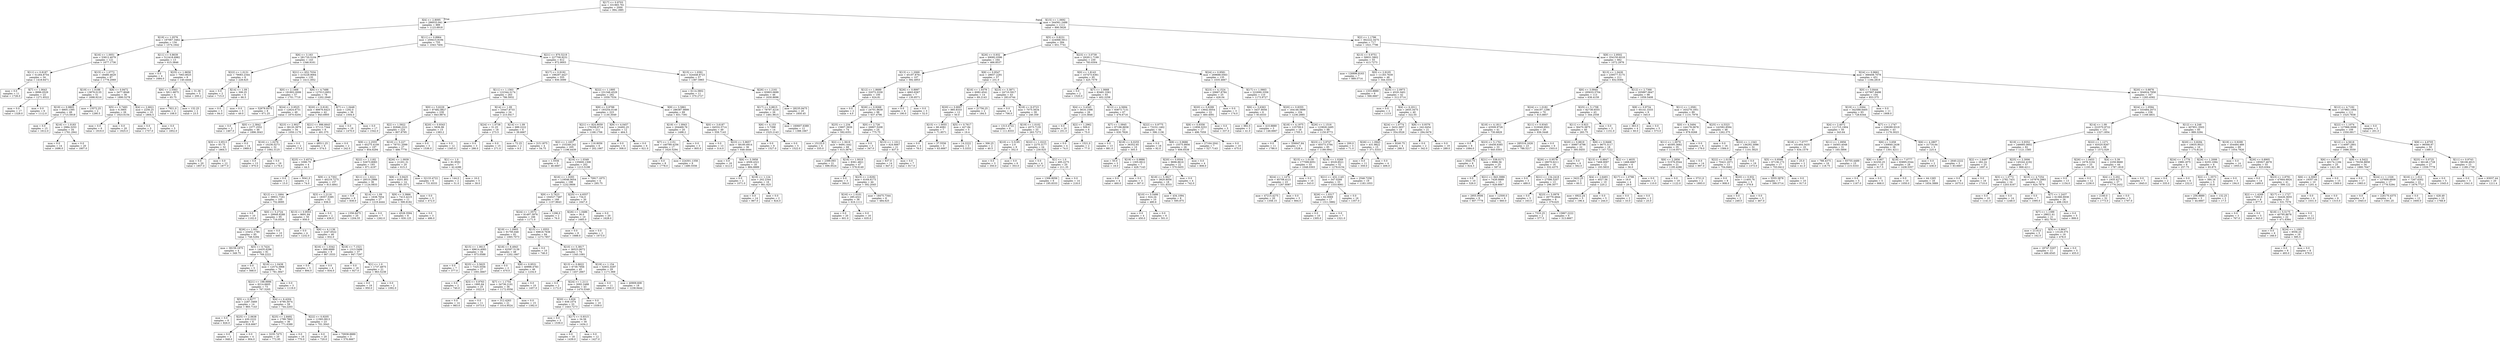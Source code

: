 digraph Tree {
node [shape=box] ;
0 [label="X[17] <= 0.9703\nmse = 331965.761\nsamples = 2000\nvalue = 994.1885"] ;
1 [label="X[4] <= 2.8095\nmse = 286033.941\nsamples = 889\nvalue = 1123.6918"] ;
0 -> 1 [labeldistance=2.5, labelangle=45, headlabel="True"] ;
2 [label="X[19] <= 1.0576\nmse = 197067.3462\nsamples = 134\nvalue = 1574.1642"] ;
1 -> 2 ;
3 [label="X[16] <= 1.0051\nmse = 53812.4079\nsamples = 121\nvalue = 1677.1736"] ;
2 -> 3 ;
4 [label="X[11] <= 0.8187\nmse = 51264.8754\nsamples = 34\nvalue = 1418.6471"] ;
3 -> 4 ;
5 [label="mse = 0.0\nsamples = 11\nvalue = 1726.0"] ;
4 -> 5 ;
6 [label="X[7] <= 1.0643\nmse = 8996.0529\nsamples = 23\nvalue = 1271.6522"] ;
4 -> 6 ;
7 [label="mse = 0.0\nsamples = 17\nvalue = 1328.0"] ;
6 -> 7 ;
8 [label="mse = 0.0\nsamples = 6\nvalue = 1112.0"] ;
6 -> 8 ;
9 [label="X[15] <= 1.0772\nmse = 18480.4629\nsamples = 87\nvalue = 1778.2069"] ;
3 -> 9 ;
10 [label="X[19] <= 1.0188\nmse = 13879.0135\nsamples = 51\nvalue = 1698.9216"] ;
9 -> 10 ;
11 [label="X[19] <= 0.9805\nmse = 6805.1395\nsamples = 49\nvalue = 1715.5918"] ;
10 -> 11 ;
12 [label="mse = 0.0\nsamples = 15\nvalue = 1612.0"] ;
11 -> 12 ;
13 [label="X[16] <= 1.0183\nmse = 2984.3253\nsamples = 34\nvalue = 1761.2941"] ;
11 -> 13 ;
14 [label="mse = 0.0\nsamples = 14\nvalue = 1696.0"] ;
13 -> 14 ;
15 [label="mse = 0.0\nsamples = 20\nvalue = 1807.0"] ;
13 -> 15 ;
16 [label="mse = 13572.25\nsamples = 2\nvalue = 1290.5"] ;
10 -> 16 ;
17 [label="X[8] <= 0.9472\nmse = 3477.8048\nsamples = 36\nvalue = 1890.5278"] ;
9 -> 17 ;
18 [label="X[5] <= 0.7493\nmse = 6.3905\nsamples = 26\nvalue = 1923.6154"] ;
17 -> 18 ;
19 [label="mse = 0.0\nsamples = 6\nvalue = 1919.0"] ;
18 -> 19 ;
20 [label="mse = 0.0\nsamples = 20\nvalue = 1925.0"] ;
18 -> 20 ;
21 [label="X[4] <= 2.6621\nmse = 2256.25\nsamples = 10\nvalue = 1804.5"] ;
17 -> 21 ;
22 [label="mse = 0.0\nsamples = 5\nvalue = 1757.0"] ;
21 -> 22 ;
23 [label="mse = 0.0\nsamples = 5\nvalue = 1852.0"] ;
21 -> 23 ;
24 [label="X[11] <= 0.8639\nmse = 512418.6982\nsamples = 13\nvalue = 615.3846"] ;
2 -> 24 ;
25 [label="mse = 0.0\nsamples = 4\nvalue = 1684.0"] ;
24 -> 25 ;
26 [label="X[25] <= 1.9658\nmse = 7063.8025\nsamples = 9\nvalue = 140.4444"] ;
24 -> 26 ;
27 [label="X[6] <= 2.5563\nmse = 5811.6875\nsamples = 4\nvalue = 65.75"] ;
26 -> 27 ;
28 [label="mse = 7921.0\nsamples = 2\nvalue = 108.0"] ;
27 -> 28 ;
29 [label="mse = 132.25\nsamples = 2\nvalue = 23.5"] ;
27 -> 29 ;
30 [label="mse = 31.36\nsamples = 5\nvalue = 200.2"] ;
26 -> 30 ;
31 [label="X[11] <= 0.8964\nmse = 259415.9194\nsamples = 755\nvalue = 1043.7404"] ;
1 -> 31 ;
32 [label="X[6] <= 3.163\nmse = 281720.5104\nsamples = 143\nvalue = 1346.9161"] ;
31 -> 32 ;
33 [label="X[22] <= 1.0131\nmse = 79083.2344\nsamples = 8\nvalue = 228.625"] ;
32 -> 33 ;
34 [label="mse = 0.0\nsamples = 2\nvalue = 715.0"] ;
33 -> 34 ;
35 [label="X[14] <= 1.09\nmse = 306.25\nsamples = 6\nvalue = 66.5"] ;
33 -> 35 ;
36 [label="mse = 0.0\nsamples = 3\nvalue = 84.0"] ;
35 -> 36 ;
37 [label="mse = 0.0\nsamples = 3\nvalue = 49.0"] ;
35 -> 37 ;
38 [label="X[21] <= 652.7034\nmse = 215228.9064\nsamples = 135\nvalue = 1413.1852"] ;
32 -> 38 ;
39 [label="X[0] <= 2.1468\nmse = 191802.0006\nsamples = 57\nvalue = 1701.7719"] ;
38 -> 39 ;
40 [label="mse = 52678.9375\nsamples = 8\nvalue = 671.25"] ;
39 -> 40 ;
41 [label="X[24] <= 0.9525\nmse = 12824.6731\nsamples = 49\nvalue = 1870.0204"] ;
39 -> 41 ;
42 [label="mse = 0.0\nsamples = 3\nvalue = 1467.0"] ;
41 -> 42 ;
43 [label="X[0] <= 2.3842\nmse = 2377.2552\nsamples = 46\nvalue = 1896.3043"] ;
41 -> 43 ;
44 [label="X[3] <= 0.9513\nmse = 93.75\nsamples = 32\nvalue = 1864.5"] ;
43 -> 44 ;
45 [label="mse = 0.0\nsamples = 20\nvalue = 1857.0"] ;
44 -> 45 ;
46 [label="mse = 0.0\nsamples = 12\nvalue = 1877.0"] ;
44 -> 46 ;
47 [label="mse = 0.0\nsamples = 14\nvalue = 1969.0"] ;
43 -> 47 ;
48 [label="X[6] <= 4.7488\nmse = 127013.6951\nsamples = 78\nvalue = 1202.2949"] ;
38 -> 48 ;
49 [label="X[20] <= 0.8181\nmse = 89876.6423\nsamples = 42\nvalue = 943.6905"] ;
48 -> 49 ;
50 [label="X[23] <= 2.9027\nmse = 38120.3979\nsamples = 34\nvalue = 1050.1176"] ;
49 -> 50 ;
51 [label="X[16] <= 1.0276\nmse = 10236.0273\nsamples = 32\nvalue = 1092.3125"] ;
50 -> 51 ;
52 [label="mse = 0.0\nsamples = 13\nvalue = 970.0"] ;
51 -> 52 ;
53 [label="mse = 0.0\nsamples = 19\nvalue = 1176.0"] ;
51 -> 53 ;
54 [label="mse = 0.0\nsamples = 2\nvalue = 375.0"] ;
50 -> 54 ;
55 [label="X[21] <= 996.6643\nmse = 57112.7344\nsamples = 8\nvalue = 491.375"] ;
49 -> 55 ;
56 [label="mse = 48511.25\nsamples = 6\nvalue = 574.5"] ;
55 -> 56 ;
57 [label="mse = 0.0\nsamples = 2\nvalue = 242.0"] ;
55 -> 57 ;
58 [label="X[7] <= 1.0448\nmse = 1292.0\nsamples = 36\nvalue = 1504.0"] ;
48 -> 58 ;
59 [label="mse = 0.0\nsamples = 19\nvalue = 1470.0"] ;
58 -> 59 ;
60 [label="mse = 0.0\nsamples = 17\nvalue = 1542.0"] ;
58 -> 60 ;
61 [label="X[21] <= 870.5219\nmse = 227708.9231\nsamples = 612\nvalue = 972.9003"] ;
31 -> 61 ;
62 [label="X[17] <= 0.9192\nmse = 198297.4427\nsamples = 555\nvalue = 930.3099"] ;
61 -> 62 ;
63 [label="X[11] <= 1.1563\nmse = 122344.3174\nsamples = 263\nvalue = 786.5932"] ;
62 -> 63 ;
64 [label="X[0] <= 5.6229\nmse = 97482.8827\nsamples = 239\nvalue = 843.9874"] ;
63 -> 64 ;
65 [label="X[2] <= 1.5922\nmse = 82846.2221\nsamples = 224\nvalue = 807.8795"] ;
64 -> 65 ;
66 [label="X[9] <= 2.2555\nmse = 65275.4109\nsamples = 197\nvalue = 854.6294"] ;
65 -> 66 ;
67 [label="X[25] <= 3.4574\nmse = 3390.75\nsamples = 4\nvalue = 44.5"] ;
66 -> 67 ;
68 [label="mse = 0.0\nsamples = 2\nvalue = 15.0"] ;
67 -> 68 ;
69 [label="mse = 5041.0\nsamples = 2\nvalue = 74.0"] ;
67 -> 69 ;
70 [label="X[22] <= 1.1182\nmse = 52673.8083\nsamples = 193\nvalue = 871.4197"] ;
66 -> 70 ;
71 [label="X[9] <= 4.7302\nmse = 40219.7275\nsamples = 157\nvalue = 813.4841"] ;
70 -> 71 ;
72 [label="X[12] <= 1.1664\nmse = 39931.7161\nsamples = 105\nvalue = 752.8095"] ;
71 -> 72 ;
73 [label="mse = 0.0\nsamples = 10\nvalue = 1102.0"] ;
72 -> 73 ;
74 [label="X[0] <= 5.2724\nmse = 29948.8288\nsamples = 95\nvalue = 716.0526"] ;
72 -> 74 ;
75 [label="X[26] <= 1.001\nmse = 23452.1785\nsamples = 85\nvalue = 748.5294"] ;
74 -> 75 ;
76 [label="mse = 39159.1875\nsamples = 4\nvalue = 349.75"] ;
75 -> 76 ;
77 [label="X[5] <= 0.7424\nmse = 14435.6296\nsamples = 81\nvalue = 768.2222"] ;
75 -> 77 ;
78 [label="mse = 0.0\nsamples = 5\nvalue = 568.0"] ;
77 -> 78 ;
79 [label="X[16] <= 1.0438\nmse = 12574.3968\nsamples = 76\nvalue = 781.3947"] ;
77 -> 79 ;
80 [label="X[21] <= 198.9996\nmse = 8214.6605\nsamples = 73\nvalue = 767.5205"] ;
79 -> 80 ;
81 [label="X[5] <= 0.9277\nmse = 2287.3469\nsamples = 14\nvalue = 865.7143"] ;
80 -> 81 ;
82 [label="mse = 0.0\nsamples = 8\nvalue = 826.0"] ;
81 -> 82 ;
83 [label="X[25] <= 2.0638\nmse = 430.2222\nsamples = 6\nvalue = 918.6667"] ;
81 -> 83 ;
84 [label="mse = 0.0\nsamples = 2\nvalue = 948.0"] ;
83 -> 84 ;
85 [label="mse = 0.0\nsamples = 4\nvalue = 904.0"] ;
83 -> 85 ;
86 [label="X[4] <= 6.4204\nmse = 6790.3074\nsamples = 59\nvalue = 744.2203"] ;
80 -> 86 ;
87 [label="X[25] <= 2.8492\nmse = 1799.7863\nsamples = 36\nvalue = 771.6389"] ;
86 -> 87 ;
88 [label="mse = 3235.7475\nsamples = 20\nvalue = 772.95"] ;
87 -> 88 ;
89 [label="mse = 0.0\nsamples = 16\nvalue = 770.0"] ;
87 -> 89 ;
90 [label="X[22] <= 0.9205\nmse = 11583.0813\nsamples = 23\nvalue = 701.3043"] ;
86 -> 90 ;
91 [label="mse = 0.0\nsamples = 20\nvalue = 720.0"] ;
90 -> 91 ;
92 [label="mse = 70938.8889\nsamples = 3\nvalue = 576.6667"] ;
90 -> 92 ;
93 [label="mse = 0.0\nsamples = 3\nvalue = 1119.0"] ;
79 -> 93 ;
94 [label="mse = 0.0\nsamples = 10\nvalue = 440.0"] ;
74 -> 94 ;
95 [label="X[3] <= 1.2116\nmse = 18357.5385\nsamples = 52\nvalue = 936.0"] ;
71 -> 95 ;
96 [label="X[13] <= 0.9553\nmse = 8691.84\nsamples = 50\nvalue = 956.0"] ;
95 -> 96 ;
97 [label="mse = 0.0\nsamples = 4\nvalue = 1232.0"] ;
96 -> 97 ;
98 [label="X[6] <= 4.1136\nmse = 2247.6522\nsamples = 46\nvalue = 932.0"] ;
96 -> 98 ;
99 [label="X[16] <= 1.0342\nmse = 888.8889\nsamples = 9\nvalue = 867.3333"] ;
98 -> 99 ;
100 [label="mse = 0.0\nsamples = 5\nvalue = 894.0"] ;
99 -> 100 ;
101 [label="mse = 0.0\nsamples = 4\nvalue = 834.0"] ;
99 -> 101 ;
102 [label="X[18] <= 7.1521\nmse = 1313.5486\nsamples = 37\nvalue = 947.7297"] ;
98 -> 102 ;
103 [label="mse = 0.0\nsamples = 16\nvalue = 927.0"] ;
102 -> 103 ;
104 [label="X[1] <= 1.0\nmse = 1737.4875\nsamples = 21\nvalue = 963.5238"] ;
102 -> 104 ;
105 [label="mse = 0.0\nsamples = 19\nvalue = 950.0"] ;
104 -> 105 ;
106 [label="mse = 0.0\nsamples = 2\nvalue = 1092.0"] ;
104 -> 106 ;
107 [label="mse = 0.0\nsamples = 2\nvalue = 436.0"] ;
95 -> 107 ;
108 [label="X[11] <= 1.0221\nmse = 28510.2986\nsamples = 36\nvalue = 1124.0833"] ;
70 -> 108 ;
109 [label="mse = 0.0\nsamples = 9\nvalue = 838.0"] ;
108 -> 109 ;
110 [label="X[14] <= 1.09\nmse = 1638.7654\nsamples = 27\nvalue = 1219.4444"] ;
108 -> 110 ;
111 [label="mse = 1356.6475\nsamples = 20\nvalue = 1204.55"] ;
110 -> 111 ;
112 [label="mse = 0.0\nsamples = 7\nvalue = 1262.0"] ;
110 -> 112 ;
113 [label="X[10] <= 5.227\nmse = 78751.2099\nsamples = 27\nvalue = 466.7778"] ;
65 -> 113 ;
114 [label="X[26] <= 1.0939\nmse = 21201.31\nsamples = 20\nvalue = 615.3"] ;
113 -> 114 ;
115 [label="X[8] <= 0.9425\nmse = 8201.801\nsamples = 14\nvalue = 565.3571"] ;
114 -> 115 ;
116 [label="X[9] <= 3.3866\nmse = 7413.4215\nsamples = 11\nvalue = 590.8182"] ;
115 -> 116 ;
117 [label="mse = 4528.3594\nsamples = 8\nvalue = 630.125"] ;
116 -> 117 ;
118 [label="mse = 0.0\nsamples = 3\nvalue = 486.0"] ;
116 -> 118 ;
119 [label="mse = 0.0\nsamples = 3\nvalue = 472.0"] ;
115 -> 119 ;
120 [label="mse = 32133.4722\nsamples = 6\nvalue = 731.8333"] ;
114 -> 120 ;
121 [label="X[1] <= 1.0\nmse = 81.9592\nsamples = 7\nvalue = 42.4286"] ;
113 -> 121 ;
122 [label="mse = 144.0\nsamples = 2\nvalue = 51.0"] ;
121 -> 122 ;
123 [label="mse = 16.0\nsamples = 5\nvalue = 39.0"] ;
121 -> 123 ;
124 [label="X[20] <= 0.9343\nmse = 5836.96\nsamples = 15\nvalue = 1383.2"] ;
64 -> 124 ;
125 [label="mse = 0.0\nsamples = 3\nvalue = 1536.0"] ;
124 -> 125 ;
126 [label="mse = 0.0\nsamples = 12\nvalue = 1345.0"] ;
124 -> 126 ;
127 [label="X[14] <= 1.09\nmse = 10447.8733\nsamples = 24\nvalue = 215.0417"] ;
63 -> 127 ;
128 [label="X[24] <= 1.0738\nmse = 31.25\nsamples = 18\nvalue = 273.5"] ;
127 -> 128 ;
129 [label="mse = 0.0\nsamples = 3\nvalue = 286.0"] ;
128 -> 129 ;
130 [label="mse = 0.0\nsamples = 15\nvalue = 271.0"] ;
128 -> 130 ;
131 [label="X[14] <= 1.09\nmse = 689.2222\nsamples = 6\nvalue = 39.6667"] ;
127 -> 131 ;
132 [label="mse = 72.25\nsamples = 2\nvalue = 9.5"] ;
131 -> 132 ;
133 [label="mse = 315.1875\nsamples = 4\nvalue = 54.75"] ;
131 -> 133 ;
134 [label="X[22] <= 1.1895\nmse = 231348.4529\nsamples = 292\nvalue = 1059.7534"] ;
62 -> 134 ;
135 [label="X[8] <= 0.9788\nmse = 193254.0146\nsamples = 223\nvalue = 1130.3049"] ;
134 -> 135 ;
136 [label="X[21] <= 824.9059\nmse = 176206.8714\nsamples = 211\nvalue = 1168.1706"] ;
135 -> 136 ;
137 [label="X[2] <= 1.1657\nmse = 153249.242\nsamples = 205\nvalue = 1196.4439"] ;
136 -> 137 ;
138 [label="mse = 1.5556\nsamples = 3\nvalue = 46.6667"] ;
137 -> 138 ;
139 [label="X[16] <= 1.0349\nmse = 135600.1308\nsamples = 202\nvalue = 1213.5198"] ;
137 -> 139 ;
140 [label="X[16] <= 1.0293\nmse = 119546.9054\nsamples = 198\nvalue = 1232.0606"] ;
139 -> 140 ;
141 [label="X[9] <= 5.7623\nmse = 104527.7487\nsamples = 168\nvalue = 1157.9643"] ;
140 -> 141 ;
142 [label="X[24] <= 1.0572\nmse = 91497.3976\nsamples = 166\nvalue = 1171.0"] ;
141 -> 142 ;
143 [label="X[19] <= 1.0905\nmse = 91795.646\nsamples = 82\nvalue = 1065.7073"] ;
142 -> 143 ;
144 [label="X[15] <= 1.0613\nmse = 69614.4083\nsamples = 34\nvalue = 873.0588"] ;
143 -> 144 ;
145 [label="mse = 0.0\nsamples = 7\nvalue = 377.0"] ;
144 -> 145 ;
146 [label="X[25] <= 3.5625\nmse = 7325.5556\nsamples = 27\nvalue = 1001.6667"] ;
144 -> 146 ;
147 [label="mse = 0.0\nsamples = 2\nvalue = 740.0"] ;
146 -> 147 ;
148 [label="X[3] <= 0.9763\nmse = 1995.84\nsamples = 25\nvalue = 1022.6"] ;
146 -> 148 ;
149 [label="mse = 0.0\nsamples = 14\nvalue = 983.0"] ;
148 -> 149 ;
150 [label="mse = 0.0\nsamples = 11\nvalue = 1073.0"] ;
148 -> 150 ;
151 [label="X[18] <= 8.4943\nmse = 62597.5139\nsamples = 48\nvalue = 1202.1667"] ;
143 -> 151 ;
152 [label="mse = 0.0\nsamples = 2\nvalue = 470.0"] ;
151 -> 152 ;
153 [label="X[8] <= 0.9531\nmse = 40998.4783\nsamples = 46\nvalue = 1234.0"] ;
151 -> 153 ;
154 [label="X[7] <= 1.1754\nmse = 34736.2191\nsamples = 36\nvalue = 1172.0556"] ;
153 -> 154 ;
155 [label="mse = 312.4263\nsamples = 21\nvalue = 1014.9524"] ;
154 -> 155 ;
156 [label="mse = 0.0\nsamples = 15\nvalue = 1392.0"] ;
154 -> 156 ;
157 [label="mse = 0.0\nsamples = 10\nvalue = 1457.0"] ;
153 -> 157 ;
158 [label="X[15] <= 1.0553\nmse = 69818.7636\nsamples = 84\nvalue = 1273.7857"] ;
142 -> 158 ;
159 [label="mse = 0.0\nsamples = 10\nvalue = 746.0"] ;
158 -> 159 ;
160 [label="X[10] <= 5.3817\nmse = 36523.9072\nsamples = 74\nvalue = 1345.1081"] ;
158 -> 160 ;
161 [label="X[13] <= 0.8622\nmse = 6739.7956\nsamples = 45\nvalue = 1457.2667"] ;
160 -> 161 ;
162 [label="mse = 0.0\nsamples = 2\nvalue = 1172.0"] ;
161 -> 162 ;
163 [label="X[24] <= 1.2111\nmse = 3092.2488\nsamples = 43\nvalue = 1470.5349"] ;
161 -> 163 ;
164 [label="X[20] <= 0.826\nmse = 939.1074\nsamples = 33\nvalue = 1443.7273"] ;
163 -> 164 ;
165 [label="mse = 0.0\nsamples = 3\nvalue = 1539.0"] ;
164 -> 165 ;
166 [label="X[17] <= 0.9315\nmse = 34.56\nsamples = 30\nvalue = 1434.2"] ;
164 -> 166 ;
167 [label="mse = 0.0\nsamples = 18\nvalue = 1439.0"] ;
166 -> 167 ;
168 [label="mse = 0.0\nsamples = 12\nvalue = 1427.0"] ;
166 -> 168 ;
169 [label="mse = 0.0\nsamples = 10\nvalue = 1559.0"] ;
163 -> 169 ;
170 [label="X[19] <= 1.154\nmse = 32931.0297\nsamples = 29\nvalue = 1171.069"] ;
160 -> 170 ;
171 [label="mse = 0.0\nsamples = 11\nvalue = 1060.0"] ;
170 -> 171 ;
172 [label="mse = 40909.608\nsamples = 18\nvalue = 1238.9444"] ;
170 -> 172 ;
173 [label="mse = 1296.0\nsamples = 2\nvalue = 76.0"] ;
141 -> 173 ;
174 [label="X[25] <= 4.6557\nmse = 734.0\nsamples = 30\nvalue = 1647.0"] ;
140 -> 174 ;
175 [label="X[26] <= 1.0486\nmse = 36.0\nsamples = 10\nvalue = 1685.0"] ;
174 -> 175 ;
176 [label="mse = 0.0\nsamples = 8\nvalue = 1688.0"] ;
175 -> 176 ;
177 [label="mse = 0.0\nsamples = 2\nvalue = 1673.0"] ;
175 -> 177 ;
178 [label="mse = 0.0\nsamples = 20\nvalue = 1628.0"] ;
174 -> 178 ;
179 [label="mse = 70917.1875\nsamples = 4\nvalue = 295.75"] ;
139 -> 179 ;
180 [label="mse = 116.8056\nsamples = 6\nvalue = 202.1667"] ;
136 -> 180 ;
181 [label="X[9] <= 4.0457\nmse = 24492.25\nsamples = 12\nvalue = 464.5"] ;
135 -> 181 ;
182 [label="mse = 0.0\nsamples = 6\nvalue = 308.0"] ;
181 -> 182 ;
183 [label="mse = 0.0\nsamples = 6\nvalue = 621.0"] ;
181 -> 183 ;
184 [label="X[9] <= 3.5861\nmse = 286387.9899\nsamples = 69\nvalue = 831.7391"] ;
134 -> 184 ;
185 [label="X[19] <= 1.0943\nmse = 204469.76\nsamples = 20\nvalue = 1498.2"] ;
184 -> 185 ;
186 [label="X[7] <= 1.1151\nmse = 140789.4256\nsamples = 17\nvalue = 1620.5294"] ;
185 -> 186 ;
187 [label="mse = 0.0\nsamples = 8\nvalue = 1778.0"] ;
186 -> 187 ;
188 [label="mse = 224301.1358\nsamples = 9\nvalue = 1480.5556"] ;
186 -> 188 ;
189 [label="mse = 0.0\nsamples = 3\nvalue = 805.0"] ;
185 -> 189 ;
190 [label="X[0] <= 3.6187\nmse = 64532.5714\nsamples = 49\nvalue = 559.7143"] ;
184 -> 190 ;
191 [label="mse = 0.0\nsamples = 13\nvalue = 314.0"] ;
190 -> 191 ;
192 [label="X[23] <= 5.9657\nmse = 58160.6914\nsamples = 36\nvalue = 648.4444"] ;
190 -> 192 ;
193 [label="mse = 0.0\nsamples = 18\nvalue = 412.0"] ;
192 -> 193 ;
194 [label="X[6] <= 3.3958\nmse = 4509.4321\nsamples = 18\nvalue = 884.8889"] ;
192 -> 194 ;
195 [label="mse = 0.0\nsamples = 2\nvalue = 1071.0"] ;
194 -> 195 ;
196 [label="X[19] <= 1.124\nmse = 202.2344\nsamples = 16\nvalue = 861.625"] ;
194 -> 196 ;
197 [label="mse = 0.0\nsamples = 14\nvalue = 867.0"] ;
196 -> 197 ;
198 [label="mse = 0.0\nsamples = 2\nvalue = 824.0"] ;
196 -> 198 ;
199 [label="X[15] <= 1.0391\nmse = 324448.8723\nsamples = 57\nvalue = 1387.5965"] ;
61 -> 199 ;
200 [label="mse = 6114.3802\nsamples = 11\nvalue = 370.2727"] ;
199 -> 200 ;
201 [label="X[26] <= 1.2161\nmse = 93903.0699\nsamples = 46\nvalue = 1630.8696"] ;
199 -> 201 ;
202 [label="X[17] <= 0.8815\nmse = 78797.4216\nsamples = 26\nvalue = 1461.9615"] ;
201 -> 202 ;
203 [label="X[6] <= 4.153\nmse = 5.7398\nsamples = 14\nvalue = 1525.2143"] ;
202 -> 203 ;
204 [label="mse = 0.0\nsamples = 9\nvalue = 1527.0"] ;
203 -> 204 ;
205 [label="mse = 0.0\nsamples = 5\nvalue = 1522.0"] ;
203 -> 205 ;
206 [label="mse = 160607.6389\nsamples = 12\nvalue = 1388.1667"] ;
202 -> 206 ;
207 [label="mse = 28235.9475\nsamples = 20\nvalue = 1850.45"] ;
201 -> 207 ;
208 [label="X[15] <= 1.0692\nmse = 344561.2488\nsamples = 1111\nvalue = 890.5626"] ;
0 -> 208 [labeldistance=2.5, labelangle=-45, headlabel="False"] ;
209 [label="X[5] <= 0.8231\nmse = 224068.5911\nsamples = 394\nvalue = 651.7741"] ;
208 -> 209 ;
210 [label="X[26] <= 0.932\nmse = 69082.0396\nsamples = 164\nvalue = 466.8537"] ;
209 -> 210 ;
211 [label="X[13] <= 1.2069\nmse = 45197.8761\nsamples = 107\nvalue = 592.4953"] ;
210 -> 211 ;
212 [label="X[12] <= 1.8689\nmse = 32073.3339\nsamples = 100\nvalue = 624.81"] ;
211 -> 212 ;
213 [label="mse = 0.0\nsamples = 2\nvalue = 4.0"] ;
212 -> 213 ;
214 [label="X[26] <= 0.9268\nmse = 24701.9639\nsamples = 98\nvalue = 637.4796"] ;
212 -> 214 ;
215 [label="X[25] <= 1.234\nmse = 15807.3939\nsamples = 74\nvalue = 592.6351"] ;
214 -> 215 ;
216 [label="mse = 15125.0\nsamples = 6\nvalue = 335.0"] ;
215 -> 216 ;
217 [label="X[2] <= 1.3619\nmse = 9494.1442\nsamples = 68\nvalue = 615.3676"] ;
215 -> 217 ;
218 [label="mse = 2399.093\nsamples = 21\nvalue = 696.9524"] ;
217 -> 218 ;
219 [label="X[16] <= 1.0019\nmse = 8361.4821\nsamples = 47\nvalue = 578.9149"] ;
217 -> 219 ;
220 [label="mse = 0.0\nsamples = 3\nvalue = 384.0"] ;
219 -> 220 ;
221 [label="X[23] <= 2.8292\nmse = 6164.6173\nsamples = 44\nvalue = 592.2045"] ;
219 -> 221 ;
222 [label="X[16] <= 1.0101\nmse = 285.4321\nsamples = 36\nvalue = 616.1111"] ;
221 -> 222 ;
223 [label="mse = 0.0\nsamples = 20\nvalue = 601.0"] ;
222 -> 223 ;
224 [label="mse = 0.0\nsamples = 16\nvalue = 635.0"] ;
222 -> 224 ;
225 [label="mse = 18475.7344\nsamples = 8\nvalue = 484.625"] ;
221 -> 225 ;
226 [label="X[0] <= 2.726\nmse = 26807.5208\nsamples = 24\nvalue = 775.75"] ;
214 -> 226 ;
227 [label="mse = 0.0\nsamples = 3\nvalue = 347.0"] ;
226 -> 227 ;
228 [label="X[13] <= 1.1011\nmse = 624.6667\nsamples = 21\nvalue = 837.0"] ;
226 -> 228 ;
229 [label="mse = 637.0\nsamples = 14\nvalue = 847.0"] ;
228 -> 229 ;
230 [label="mse = 0.0\nsamples = 7\nvalue = 817.0"] ;
228 -> 230 ;
231 [label="X[26] <= 0.8997\nmse = 4663.8367\nsamples = 7\nvalue = 130.8571"] ;
211 -> 231 ;
232 [label="mse = 0.0\nsamples = 4\nvalue = 190.0"] ;
231 -> 232 ;
233 [label="mse = 0.0\nsamples = 3\nvalue = 52.0"] ;
231 -> 233 ;
234 [label="X[8] <= 0.9547\nmse = 28657.2281\nsamples = 57\nvalue = 231.0"] ;
210 -> 234 ;
235 [label="X[16] <= 1.0379\nmse = 6082.4541\nsamples = 14\nvalue = 69.2143"] ;
234 -> 235 ;
236 [label="X[20] <= 0.8007\nmse = 885.8333\nsamples = 12\nvalue = 50.0"] ;
235 -> 236 ;
237 [label="X[15] <= 1.0055\nmse = 66.4082\nsamples = 7\nvalue = 71.8571"] ;
236 -> 237 ;
238 [label="mse = 0.0\nsamples = 4\nvalue = 78.0"] ;
237 -> 238 ;
239 [label="mse = 37.5556\nsamples = 3\nvalue = 63.6667"] ;
237 -> 239 ;
240 [label="X[5] <= 0.7617\nmse = 427.84\nsamples = 5\nvalue = 19.4"] ;
236 -> 240 ;
241 [label="mse = 14.2222\nsamples = 3\nvalue = 5.3333"] ;
240 -> 241 ;
242 [label="mse = 306.25\nsamples = 2\nvalue = 40.5"] ;
240 -> 242 ;
243 [label="mse = 21756.25\nsamples = 2\nvalue = 184.5"] ;
235 -> 243 ;
244 [label="X[23] <= 3.3871\nmse = 24710.5917\nsamples = 43\nvalue = 283.6744"] ;
234 -> 244 ;
245 [label="mse = 0.0\nsamples = 4\nvalue = 706.0"] ;
244 -> 245 ;
246 [label="X[18] <= 8.0723\nmse = 7075.5634\nsamples = 39\nvalue = 240.359"] ;
244 -> 246 ;
247 [label="mse = 1313.4722\nsamples = 6\nvalue = 111.8333"] ;
246 -> 247 ;
248 [label="X[19] <= 1.0102\nmse = 4573.7135\nsamples = 33\nvalue = 263.7273"] ;
246 -> 248 ;
249 [label="X[10] <= 5.5195\nmse = 2.0\nsamples = 9\nvalue = 352.0"] ;
248 -> 249 ;
250 [label="mse = 0.0\nsamples = 3\nvalue = 350.0"] ;
249 -> 250 ;
251 [label="mse = 0.0\nsamples = 6\nvalue = 353.0"] ;
249 -> 251 ;
252 [label="X[22] <= 1.0223\nmse = 2270.3177\nsamples = 24\nvalue = 230.625"] ;
248 -> 252 ;
253 [label="mse = 0.0\nsamples = 4\nvalue = 327.0"] ;
252 -> 253 ;
254 [label="X[1] <= 1.0\nmse = 495.2275\nsamples = 20\nvalue = 211.35"] ;
252 -> 254 ;
255 [label="mse = 1306.8056\nsamples = 6\nvalue = 195.8333"] ;
254 -> 255 ;
256 [label="mse = 0.0\nsamples = 14\nvalue = 218.0"] ;
254 -> 256 ;
257 [label="X[23] <= 3.0739\nmse = 292811.7199\nsamples = 230\nvalue = 783.6304"] ;
209 -> 257 ;
258 [label="X[0] <= 1.8143\nmse = 107473.6361\nsamples = 95\nvalue = 425.7579"] ;
257 -> 258 ;
259 [label="mse = 0.0\nsamples = 2\nvalue = 1520.0"] ;
258 -> 259 ;
260 [label="X[7] <= 1.0668\nmse = 83481.3361\nsamples = 93\nvalue = 402.2258"] ;
258 -> 260 ;
261 [label="X[4] <= 3.4345\nmse = 5616.1598\nsamples = 26\nvalue = 210.3846"] ;
260 -> 261 ;
262 [label="mse = 0.0\nsamples = 20\nvalue = 251.0"] ;
261 -> 262 ;
263 [label="X[2] <= 1.2962\nmse = 509.0\nsamples = 6\nvalue = 75.0"] ;
261 -> 263 ;
264 [label="mse = 0.0\nsamples = 4\nvalue = 74.0"] ;
263 -> 264 ;
265 [label="mse = 1521.0\nsamples = 2\nvalue = 77.0"] ;
263 -> 265 ;
266 [label="X[12] <= 4.5694\nmse = 93873.7131\nsamples = 67\nvalue = 476.6716"] ;
260 -> 266 ;
267 [label="X[7] <= 1.0945\nmse = 97196.8658\nsamples = 23\nvalue = 630.7826"] ;
266 -> 267 ;
268 [label="mse = 0.0\nsamples = 13\nvalue = 881.0"] ;
267 -> 268 ;
269 [label="X[18] <= 6.0255\nmse = 36352.65\nsamples = 10\nvalue = 305.5"] ;
267 -> 269 ;
270 [label="mse = 50.0\nsamples = 3\nvalue = 18.0"] ;
269 -> 270 ;
271 [label="X[19] <= 0.9886\nmse = 1305.0612\nsamples = 7\nvalue = 428.7143"] ;
269 -> 271 ;
272 [label="mse = 0.0\nsamples = 4\nvalue = 460.0"] ;
271 -> 272 ;
273 [label="mse = 0.0\nsamples = 3\nvalue = 387.0"] ;
271 -> 273 ;
274 [label="X[22] <= 0.9775\nmse = 73232.1462\nsamples = 44\nvalue = 396.1136"] ;
266 -> 274 ;
275 [label="mse = 0.0\nsamples = 18\nvalue = 92.0"] ;
274 -> 275 ;
276 [label="X[8] <= 0.9686\nmse = 15575.9956\nsamples = 26\nvalue = 606.6538"] ;
274 -> 276 ;
277 [label="X[20] <= 0.9504\nmse = 9696.8616\nsamples = 22\nvalue = 570.0455"] ;
276 -> 277 ;
278 [label="X[18] <= 5.3627\nmse = 3820.8056\nsamples = 18\nvalue = 531.8333"] ;
277 -> 278 ;
279 [label="X[10] <= 5.5486\nmse = 624.24\nsamples = 10\nvalue = 480.6"] ;
278 -> 279 ;
280 [label="mse = 0.0\nsamples = 4\nvalue = 450.0"] ;
279 -> 280 ;
281 [label="mse = 0.0\nsamples = 6\nvalue = 501.0"] ;
279 -> 281 ;
282 [label="mse = 434.1094\nsamples = 8\nvalue = 595.875"] ;
278 -> 282 ;
283 [label="mse = 0.0\nsamples = 4\nvalue = 742.0"] ;
277 -> 283 ;
284 [label="mse = 0.0\nsamples = 4\nvalue = 808.0"] ;
276 -> 284 ;
285 [label="X[24] <= 0.9581\nmse = 269688.0563\nsamples = 135\nvalue = 1035.4667"] ;
257 -> 285 ;
286 [label="X[23] <= 4.1524\nmse = 20667.8784\nsamples = 25\nvalue = 426.04"] ;
285 -> 286 ;
287 [label="X[20] <= 0.8299\nmse = 13642.6054\nsamples = 22\nvalue = 460.4091"] ;
286 -> 287 ;
288 [label="X[8] <= 0.9358\nmse = 11858.3253\nsamples = 17\nvalue = 496.7059"] ;
287 -> 288 ;
289 [label="mse = 27164.2041\nsamples = 7\nvalue = 527.7143"] ;
288 -> 289 ;
290 [label="mse = 0.0\nsamples = 10\nvalue = 475.0"] ;
288 -> 290 ;
291 [label="mse = 0.0\nsamples = 5\nvalue = 337.0"] ;
287 -> 291 ;
292 [label="mse = 0.0\nsamples = 3\nvalue = 174.0"] ;
286 -> 292 ;
293 [label="X[17] <= 1.0663\nmse = 222690.3356\nsamples = 110\nvalue = 1173.9727"] ;
285 -> 293 ;
294 [label="X[6] <= 3.6363\nmse = 3437.8056\nsamples = 6\nvalue = 93.8333"] ;
293 -> 294 ;
295 [label="mse = 882.0\nsamples = 3\nvalue = 41.0"] ;
294 -> 295 ;
296 [label="mse = 410.8889\nsamples = 3\nvalue = 146.6667"] ;
294 -> 296 ;
297 [label="X[20] <= 0.8355\nmse = 164146.5899\nsamples = 104\nvalue = 1236.2885"] ;
293 -> 297 ;
298 [label="X[18] <= 4.1975\nmse = 125709.0\nsamples = 16\nvalue = 1705.5"] ;
297 -> 298 ;
299 [label="mse = 0.0\nsamples = 11\nvalue = 1786.0"] ;
298 -> 299 ;
300 [label="mse = 356647.84\nsamples = 5\nvalue = 1528.4"] ;
298 -> 300 ;
301 [label="X[26] <= 1.1516\nmse = 123828.2495\nsamples = 88\nvalue = 1150.9773"] ;
297 -> 301 ;
302 [label="X[23] <= 3.9747\nmse = 85573.3794\nsamples = 85\nvalue = 1189.0941"] ;
301 -> 302 ;
303 [label="X[15] <= 1.0139\nmse = 177599.6051\nsamples = 33\nvalue = 1048.0303"] ;
302 -> 303 ;
304 [label="X[24] <= 1.1474\nmse = 95708.4121\nsamples = 23\nvalue = 1267.6087"] ;
303 -> 304 ;
305 [label="mse = 47215.4275\nsamples = 20\nvalue = 1358.15"] ;
304 -> 305 ;
306 [label="mse = 0.0\nsamples = 3\nvalue = 664.0"] ;
304 -> 306 ;
307 [label="mse = 0.0\nsamples = 10\nvalue = 543.0"] ;
303 -> 307 ;
308 [label="X[16] <= 1.0269\nmse = 6529.8521\nsamples = 52\nvalue = 1278.6154"] ;
302 -> 308 ;
309 [label="X[21] <= 432.1145\nmse = 547.0266\nsamples = 33\nvalue = 1333.6061"] ;
308 -> 309 ;
310 [label="X[26] <= 1.0317\nmse = 62.0069\nsamples = 17\nvalue = 1311.5882"] ;
309 -> 310 ;
311 [label="mse = 0.0\nsamples = 10\nvalue = 1305.0"] ;
310 -> 311 ;
312 [label="mse = 0.0\nsamples = 7\nvalue = 1321.0"] ;
310 -> 312 ;
313 [label="mse = 0.0\nsamples = 16\nvalue = 1357.0"] ;
309 -> 313 ;
314 [label="mse = 2546.7258\nsamples = 19\nvalue = 1183.1053"] ;
308 -> 314 ;
315 [label="mse = 200.0\nsamples = 3\nvalue = 71.0"] ;
301 -> 315 ;
316 [label="X[2] <= 1.1786\nmse = 362222.3475\nsamples = 717\nvalue = 1021.7796"] ;
208 -> 316 ;
317 [label="X[13] <= 0.9751\nmse = 58931.5802\nsamples = 55\nvalue = 413.7273"] ;
316 -> 317 ;
318 [label="mse = 126896.8163\nsamples = 7\nvalue = 889.5714"] ;
317 -> 318 ;
319 [label="X[0] <= 2.9105\nmse = 11183.7639\nsamples = 48\nvalue = 344.3333"] ;
317 -> 319 ;
320 [label="mse = 1333.8889\nsamples = 6\nvalue = 566.6667"] ;
319 -> 320 ;
321 [label="X[25] <= 2.0973\nmse = 4520.3401\nsamples = 42\nvalue = 312.5714"] ;
319 -> 321 ;
322 [label="mse = 0.0\nsamples = 2\nvalue = 113.0"] ;
321 -> 322 ;
323 [label="X[4] <= 6.2011\nmse = 2655.3475\nsamples = 40\nvalue = 322.55"] ;
321 -> 323 ;
324 [label="X[24] <= 1.0774\nmse = 3432.3657\nsamples = 19\nvalue = 354.0526"] ;
323 -> 324 ;
325 [label="X[26] <= 1.0943\nmse = 431.9822\nsamples = 15\nvalue = 371.5333"] ;
324 -> 325 ;
326 [label="mse = 0.0\nsamples = 11\nvalue = 359.0"] ;
325 -> 326 ;
327 [label="mse = 0.0\nsamples = 4\nvalue = 406.0"] ;
325 -> 327 ;
328 [label="mse = 9240.75\nsamples = 4\nvalue = 288.5"] ;
324 -> 328 ;
329 [label="X[8] <= 0.9376\nmse = 242.0454\nsamples = 21\nvalue = 294.0476"] ;
323 -> 329 ;
330 [label="mse = 0.0\nsamples = 2\nvalue = 342.0"] ;
329 -> 330 ;
331 [label="mse = 0.0\nsamples = 19\nvalue = 289.0"] ;
329 -> 331 ;
332 [label="X[9] <= 2.9502\nmse = 354150.6018\nsamples = 662\nvalue = 1072.2976"] ;
316 -> 332 ;
333 [label="X[13] <= 1.0428\nmse = 239577.5175\nsamples = 211\nvalue = 832.9384"] ;
332 -> 333 ;
334 [label="X[6] <= 3.0944\nmse = 185633.5704\nsamples = 113\nvalue = 636.4159"] ;
333 -> 334 ;
335 [label="X[24] <= 1.0182\nmse = 164197.1298\nsamples = 70\nvalue = 815.8857"] ;
334 -> 335 ;
336 [label="X[18] <= 4.1811\nmse = 43509.9726\nsamples = 41\nvalue = 730.6829"] ;
335 -> 336 ;
337 [label="mse = 0.0\nsamples = 8\nvalue = 1084.0"] ;
336 -> 337 ;
338 [label="X[23] <= 5.1761\nmse = 16458.9385\nsamples = 33\nvalue = 645.0303"] ;
336 -> 338 ;
339 [label="mse = 3543.75\nsamples = 8\nvalue = 824.5"] ;
338 -> 339 ;
340 [label="X[21] <= 538.0171\nmse = 6986.56\nsamples = 25\nvalue = 587.6"] ;
338 -> 340 ;
341 [label="mse = 0.0\nsamples = 10\nvalue = 526.0"] ;
340 -> 341 ;
342 [label="X[21] <= 843.3986\nmse = 7428.0889\nsamples = 15\nvalue = 628.6667"] ;
340 -> 342 ;
343 [label="mse = 2955.9506\nsamples = 9\nvalue = 607.7778"] ;
342 -> 343 ;
344 [label="mse = 12500.0\nsamples = 6\nvalue = 660.0"] ;
342 -> 344 ;
345 [label="X[11] <= 0.9345\nmse = 310049.9501\nsamples = 29\nvalue = 936.3448"] ;
335 -> 345 ;
346 [label="mse = 285316.1626\nsamples = 23\nvalue = 788.5217"] ;
345 -> 346 ;
347 [label="mse = 0.0\nsamples = 6\nvalue = 1503.0"] ;
345 -> 347 ;
348 [label="X[25] <= 5.1708\nmse = 82738.6555\nsamples = 43\nvalue = 344.2558"] ;
334 -> 348 ;
349 [label="X[11] <= 0.923\nmse = 36470.3875\nsamples = 40\nvalue = 283.75"] ;
348 -> 349 ;
350 [label="X[20] <= 0.8819\nmse = 30867.6798\nsamples = 22\nvalue = 395.0455"] ;
349 -> 350 ;
351 [label="X[26] <= 0.9578\nmse = 28070.6211\nsamples = 16\nvalue = 332.4375"] ;
350 -> 351 ;
352 [label="mse = 0.0\nsamples = 3\nvalue = 489.0"] ;
351 -> 352 ;
353 [label="X[21] <= 134.2418\nmse = 27586.5207\nsamples = 13\nvalue = 296.3077"] ;
351 -> 353 ;
354 [label="mse = 0.0\nsamples = 5\nvalue = 163.0"] ;
353 -> 354 ;
355 [label="X[23] <= 5.0978\nmse = 26779.4844\nsamples = 8\nvalue = 379.625"] ;
353 -> 355 ;
356 [label="mse = 7310.25\nsamples = 2\nvalue = 577.5"] ;
355 -> 356 ;
357 [label="mse = 15867.2222\nsamples = 6\nvalue = 313.6667"] ;
355 -> 357 ;
358 [label="mse = 0.0\nsamples = 6\nvalue = 562.0"] ;
350 -> 358 ;
359 [label="X[8] <= 0.9468\nmse = 9675.3117\nsamples = 18\nvalue = 147.7222"] ;
349 -> 359 ;
360 [label="X[13] <= 0.8847\nmse = 7468.9097\nsamples = 12\nvalue = 193.5833"] ;
359 -> 360 ;
361 [label="mse = 3422.25\nsamples = 2\nvalue = 60.5"] ;
360 -> 361 ;
362 [label="X[4] <= 2.6493\nmse = 4027.56\nsamples = 10\nvalue = 220.2"] ;
360 -> 362 ;
363 [label="mse = 6922.24\nsamples = 5\nvalue = 196.4"] ;
362 -> 363 ;
364 [label="mse = 0.0\nsamples = 5\nvalue = 244.0"] ;
362 -> 364 ;
365 [label="X[2] <= 1.4635\nmse = 1468.6667\nsamples = 6\nvalue = 56.0"] ;
359 -> 365 ;
366 [label="X[17] <= 1.0798\nmse = 16.0\nsamples = 4\nvalue = 29.0"] ;
365 -> 366 ;
367 [label="mse = 0.0\nsamples = 2\nvalue = 33.0"] ;
366 -> 367 ;
368 [label="mse = 0.0\nsamples = 2\nvalue = 25.0"] ;
366 -> 368 ;
369 [label="mse = 0.0\nsamples = 2\nvalue = 110.0"] ;
365 -> 369 ;
370 [label="mse = 0.0\nsamples = 3\nvalue = 1151.0"] ;
348 -> 370 ;
371 [label="X[12] <= 2.7366\nmse = 205897.0647\nsamples = 98\nvalue = 1059.5408"] ;
333 -> 371 ;
372 [label="X[8] <= 0.9734\nmse = 65141.3333\nsamples = 9\nvalue = 345.0"] ;
371 -> 372 ;
373 [label="mse = 363.0\nsamples = 4\nvalue = 60.0"] ;
372 -> 373 ;
374 [label="mse = 0.0\nsamples = 5\nvalue = 573.0"] ;
372 -> 374 ;
375 [label="X[11] <= 1.0581\nmse = 163279.1951\nsamples = 89\nvalue = 1131.7978"] ;
371 -> 375 ;
376 [label="X[0] <= 4.3494\nmse = 144178.0678\nsamples = 41\nvalue = 978.9268"] ;
375 -> 376 ;
377 [label="X[11] <= 1.0079\nmse = 40395.3682\nsamples = 35\nvalue = 1116.0571"] ;
376 -> 377 ;
378 [label="X[6] <= 2.2856\nmse = 51576.0544\nsamples = 21\nvalue = 1195.4286"] ;
377 -> 378 ;
379 [label="mse = 0.0\nsamples = 19\nvalue = 1122.0"] ;
378 -> 379 ;
380 [label="mse = 3721.0\nsamples = 2\nvalue = 1893.0"] ;
378 -> 380 ;
381 [label="mse = 0.0\nsamples = 14\nvalue = 997.0"] ;
377 -> 381 ;
382 [label="mse = 0.0\nsamples = 6\nvalue = 179.0"] ;
376 -> 382 ;
383 [label="X[25] <= 4.5323\nmse = 142582.8594\nsamples = 48\nvalue = 1262.375"] ;
375 -> 383 ;
384 [label="mse = 0.0\nsamples = 16\nvalue = 1584.0"] ;
383 -> 384 ;
385 [label="X[22] <= 1.1343\nmse = 136292.3086\nsamples = 32\nvalue = 1101.5625"] ;
383 -> 385 ;
386 [label="X[22] <= 1.0158\nmse = 70421.2071\nsamples = 13\nvalue = 704.8462"] ;
385 -> 386 ;
387 [label="mse = 0.0\nsamples = 8\nvalue = 908.0"] ;
386 -> 387 ;
388 [label="X[20] <= 0.932\nmse = 11405.76\nsamples = 5\nvalue = 379.8"] ;
386 -> 388 ;
389 [label="mse = 0.0\nsamples = 2\nvalue = 249.0"] ;
388 -> 389 ;
390 [label="mse = 0.0\nsamples = 3\nvalue = 467.0"] ;
388 -> 390 ;
391 [label="mse = 0.0\nsamples = 19\nvalue = 1373.0"] ;
385 -> 391 ;
392 [label="X[24] <= 0.9662\nmse = 368408.7078\nsamples = 451\nvalue = 1184.2816"] ;
332 -> 392 ;
393 [label="X[0] <= 3.8444\nmse = 437907.8498\nsamples = 104\nvalue = 853.375"] ;
392 -> 393 ;
394 [label="X[19] <= 1.0264\nmse = 342588.6405\nsamples = 93\nvalue = 728.6344"] ;
393 -> 394 ;
395 [label="X[4] <= 2.4072\nmse = 111715.1904\nsamples = 50\nvalue = 343.64"] ;
394 -> 395 ;
396 [label="X[18] <= 7.0777\nmse = 101464.3435\nsamples = 19\nvalue = 634.1579"] ;
395 -> 396 ;
397 [label="X[5] <= 0.9566\nmse = 67136.173\nsamples = 17\nvalue = 703.9412"] ;
396 -> 397 ;
398 [label="mse = 5555.3878\nsamples = 7\nvalue = 399.5714"] ;
397 -> 398 ;
399 [label="mse = 0.0\nsamples = 10\nvalue = 917.0"] ;
397 -> 399 ;
400 [label="mse = 25.0\nsamples = 2\nvalue = 41.0"] ;
396 -> 400 ;
401 [label="X[11] <= 1.0956\nmse = 34563.4048\nsamples = 31\nvalue = 165.5806"] ;
395 -> 401 ;
402 [label="mse = 788.4375\nsamples = 16\nvalue = 118.75"] ;
401 -> 402 ;
403 [label="mse = 65755.4489\nsamples = 15\nvalue = 215.5333"] ;
401 -> 403 ;
404 [label="X[7] <= 1.1747\nmse = 238289.9319\nsamples = 43\nvalue = 1176.3023"] ;
394 -> 404 ;
405 [label="X[6] <= 3.658\nmse = 130840.2438\nsamples = 38\nvalue = 1301.4211"] ;
404 -> 405 ;
406 [label="X[8] <= 0.907\nmse = 62250.25\nsamples = 10\nvalue = 917.5"] ;
405 -> 406 ;
407 [label="mse = 0.0\nsamples = 5\nvalue = 1167.0"] ;
406 -> 407 ;
408 [label="mse = 0.0\nsamples = 5\nvalue = 668.0"] ;
406 -> 408 ;
409 [label="X[18] <= 7.0777\nmse = 83895.0344\nsamples = 28\nvalue = 1438.5357"] ;
405 -> 409 ;
410 [label="mse = 0.0\nsamples = 10\nvalue = 1050.0"] ;
409 -> 410 ;
411 [label="mse = 44.1265\nsamples = 18\nvalue = 1654.3889"] ;
409 -> 411 ;
412 [label="X[6] <= 4.2807\nmse = 31716.64\nsamples = 5\nvalue = 225.4"] ;
404 -> 412 ;
413 [label="mse = 0.0\nsamples = 2\nvalue = 438.0"] ;
412 -> 413 ;
414 [label="mse = 2640.2222\nsamples = 3\nvalue = 83.6667"] ;
412 -> 414 ;
415 [label="mse = 0.0\nsamples = 11\nvalue = 1908.0"] ;
393 -> 415 ;
416 [label="X[20] <= 0.8878\nmse = 304924.7958\nsamples = 347\nvalue = 1283.4582"] ;
392 -> 416 ;
417 [label="X[24] <= 1.0594\nmse = 333484.2073\nsamples = 236\nvalue = 1169.4831"] ;
416 -> 417 ;
418 [label="X[14] <= 1.09\nmse = 222570.9722\nsamples = 151\nvalue = 1327.1854"] ;
417 -> 418 ;
419 [label="X[19] <= 0.9352\nmse = 246685.0602\nsamples = 82\nvalue = 1121.1585"] ;
418 -> 419 ;
420 [label="X[2] <= 1.6497\nmse = 282.24\nsamples = 25\nvalue = 1697.4"] ;
419 -> 420 ;
421 [label="mse = 0.0\nsamples = 9\nvalue = 1675.0"] ;
420 -> 421 ;
422 [label="mse = 0.0\nsamples = 16\nvalue = 1710.0"] ;
420 -> 422 ;
423 [label="X[25] <= 2.3006\nmse = 145242.4192\nsamples = 57\nvalue = 868.4211"] ;
419 -> 423 ;
424 [label="X[3] <= 1.0772\nmse = 2782.7431\nsamples = 24\nvalue = 1203.4167"] ;
423 -> 424 ;
425 [label="mse = 0.0\nsamples = 10\nvalue = 1141.0"] ;
424 -> 425 ;
426 [label="mse = 0.0\nsamples = 14\nvalue = 1248.0"] ;
424 -> 426 ;
427 [label="X[10] <= 4.7254\nmse = 107876.2883\nsamples = 33\nvalue = 624.7879"] ;
423 -> 427 ;
428 [label="mse = 0.0\nsamples = 7\nvalue = 1095.0"] ;
427 -> 428 ;
429 [label="X[7] <= 1.2437\nmse = 61366.6938\nsamples = 26\nvalue = 498.1923"] ;
427 -> 429 ;
430 [label="X[7] <= 1.1399\nmse = 28621.61\nsamples = 21\nvalue = 402.7619"] ;
429 -> 430 ;
431 [label="mse = 2116.0\nsamples = 5\nvalue = 162.0"] ;
430 -> 431 ;
432 [label="X[5] <= 0.8647\nmse = 13129.375\nsamples = 16\nvalue = 478.0"] ;
430 -> 432 ;
433 [label="mse = 18747.5207\nsamples = 11\nvalue = 488.4545"] ;
432 -> 433 ;
434 [label="mse = 0.0\nsamples = 5\nvalue = 455.0"] ;
432 -> 434 ;
435 [label="mse = 0.0\nsamples = 5\nvalue = 899.0"] ;
429 -> 435 ;
436 [label="X[22] <= 1.1271\nmse = 83520.9267\nsamples = 69\nvalue = 1572.029"] ;
418 -> 436 ;
437 [label="X[26] <= 1.0453\nmse = 1678.3104\nsamples = 25\nvalue = 1193.36"] ;
436 -> 437 ;
438 [label="mse = 0.0\nsamples = 13\nvalue = 1154.0"] ;
437 -> 438 ;
439 [label="mse = 0.0\nsamples = 12\nvalue = 1236.0"] ;
437 -> 439 ;
440 [label="X[4] <= 5.39\nmse = 2259.9669\nsamples = 44\nvalue = 1787.1818"] ;
436 -> 440 ;
441 [label="X[4] <= 3.202\nmse = 1935.4273\nsamples = 37\nvalue = 1776.2432"] ;
440 -> 441 ;
442 [label="mse = 2160.0\nsamples = 32\nvalue = 1773.0"] ;
441 -> 442 ;
443 [label="mse = 0.0\nsamples = 5\nvalue = 1797.0"] ;
441 -> 443 ;
444 [label="mse = 0.0\nsamples = 7\nvalue = 1845.0"] ;
440 -> 444 ;
445 [label="X[12] <= 4.248\nmse = 407851.3503\nsamples = 85\nvalue = 889.3294"] ;
417 -> 445 ;
446 [label="X[20] <= 0.8294\nmse = 10835.9023\nsamples = 16\nvalue = 175.8125"] ;
445 -> 446 ;
447 [label="X[24] <= 1.1776\nmse = 1989.1875\nsamples = 8\nvalue = 257.75"] ;
446 -> 447 ;
448 [label="mse = 0.0\nsamples = 2\nvalue = 335.0"] ;
447 -> 448 ;
449 [label="mse = 0.0\nsamples = 6\nvalue = 232.0"] ;
447 -> 449 ;
450 [label="X[24] <= 1.2006\nmse = 6255.1094\nsamples = 8\nvalue = 93.875"] ;
446 -> 450 ;
451 [label="X[2] <= 1.3573\nmse = 384.16\nsamples = 5\nvalue = 33.8"] ;
450 -> 451 ;
452 [label="mse = 256.8889\nsamples = 3\nvalue = 44.6667"] ;
451 -> 452 ;
453 [label="mse = 132.25\nsamples = 2\nvalue = 17.5"] ;
451 -> 453 ;
454 [label="mse = 0.0\nsamples = 3\nvalue = 194.0"] ;
450 -> 454 ;
455 [label="X[19] <= 0.9299\nmse = 354484.489\nsamples = 69\nvalue = 1054.7826"] ;
445 -> 455 ;
456 [label="mse = 0.0\nsamples = 14\nvalue = 1955.0"] ;
455 -> 456 ;
457 [label="X[26] <= 0.8905\nmse = 185927.4678\nsamples = 55\nvalue = 825.6364"] ;
455 -> 457 ;
458 [label="mse = 0.0\nsamples = 14\nvalue = 1489.0"] ;
457 -> 458 ;
459 [label="X[23] <= 2.8791\nmse = 47844.6924\nsamples = 41\nvalue = 599.122"] ;
457 -> 459 ;
460 [label="X[2] <= 1.4269\nmse = 7260.0\nsamples = 8\nvalue = 877.0"] ;
459 -> 460 ;
461 [label="mse = 0.0\nsamples = 3\nvalue = 767.0"] ;
460 -> 461 ;
462 [label="mse = 0.0\nsamples = 5\nvalue = 943.0"] ;
460 -> 462 ;
463 [label="X[17] <= 1.1727\nmse = 34426.3655\nsamples = 33\nvalue = 531.7576"] ;
459 -> 463 ;
464 [label="X[18] <= 5.5175\nmse = 40795.8678\nsamples = 22\nvalue = 471.6364"] ;
463 -> 464 ;
465 [label="mse = 0.0\nsamples = 6\nvalue = 168.0"] ;
464 -> 465 ;
466 [label="X[24] <= 1.1003\nmse = 8556.25\nsamples = 16\nvalue = 585.5"] ;
464 -> 466 ;
467 [label="mse = 0.0\nsamples = 8\nvalue = 493.0"] ;
466 -> 467 ;
468 [label="mse = 0.0\nsamples = 8\nvalue = 678.0"] ;
466 -> 468 ;
469 [label="mse = 0.0\nsamples = 11\nvalue = 652.0"] ;
463 -> 469 ;
470 [label="X[12] <= 4.7192\nmse = 157863.1064\nsamples = 111\nvalue = 1525.7838"] ;
416 -> 470 ;
471 [label="X[22] <= 1.1074\nmse = 127966.0099\nsamples = 109\nvalue = 1550.0917"] ;
470 -> 471 ;
472 [label="X[12] <= 4.5618\nmse = 114097.2801\nsamples = 59\nvalue = 1686.3559"] ;
471 -> 472 ;
473 [label="X[6] <= 4.9537\nmse = 40174.1184\nsamples = 25\nvalue = 1421.96"] ;
472 -> 473 ;
474 [label="X[6] <= 4.3063\nmse = 19357.44\nsamples = 10\nvalue = 1201.4"] ;
473 -> 474 ;
475 [label="mse = 0.0\nsamples = 4\nvalue = 1031.0"] ;
474 -> 475 ;
476 [label="mse = 0.0\nsamples = 6\nvalue = 1315.0"] ;
474 -> 476 ;
477 [label="mse = 0.0\nsamples = 15\nvalue = 1569.0"] ;
473 -> 477 ;
478 [label="X[9] <= 4.5422\nmse = 79256.8858\nsamples = 34\nvalue = 1880.7647"] ;
472 -> 478 ;
479 [label="mse = 0.0\nsamples = 17\nvalue = 1983.0"] ;
478 -> 479 ;
480 [label="X[24] <= 1.1326\nmse = 137609.6609\nsamples = 17\nvalue = 1778.5294"] ;
478 -> 480 ;
481 [label="mse = 0.0\nsamples = 9\nvalue = 1945.0"] ;
480 -> 481 ;
482 [label="mse = 226170.4375\nsamples = 8\nvalue = 1591.25"] ;
480 -> 482 ;
483 [label="X[9] <= 4.8705\nmse = 96566.97\nsamples = 50\nvalue = 1389.3"] ;
471 -> 483 ;
484 [label="X[25] <= 5.0725\nmse = 66148.1728\nsamples = 27\nvalue = 1559.7778"] ;
483 -> 484 ;
485 [label="X[16] <= 1.012\nmse = 7267.6302\nsamples = 22\nvalue = 1676.7727"] ;
484 -> 485 ;
486 [label="mse = 0.0\nsamples = 12\nvalue = 1600.0"] ;
485 -> 486 ;
487 [label="mse = 428.49\nsamples = 10\nvalue = 1768.9"] ;
485 -> 487 ;
488 [label="mse = 0.0\nsamples = 5\nvalue = 1045.0"] ;
484 -> 488 ;
489 [label="X[11] <= 0.9743\nmse = 58108.4915\nsamples = 23\nvalue = 1189.1739"] ;
483 -> 489 ;
490 [label="mse = 0.0\nsamples = 3\nvalue = 1041.0"] ;
489 -> 490 ;
491 [label="mse = 63037.44\nsamples = 20\nvalue = 1211.4"] ;
489 -> 491 ;
492 [label="mse = 0.0\nsamples = 2\nvalue = 201.0"] ;
470 -> 492 ;
}